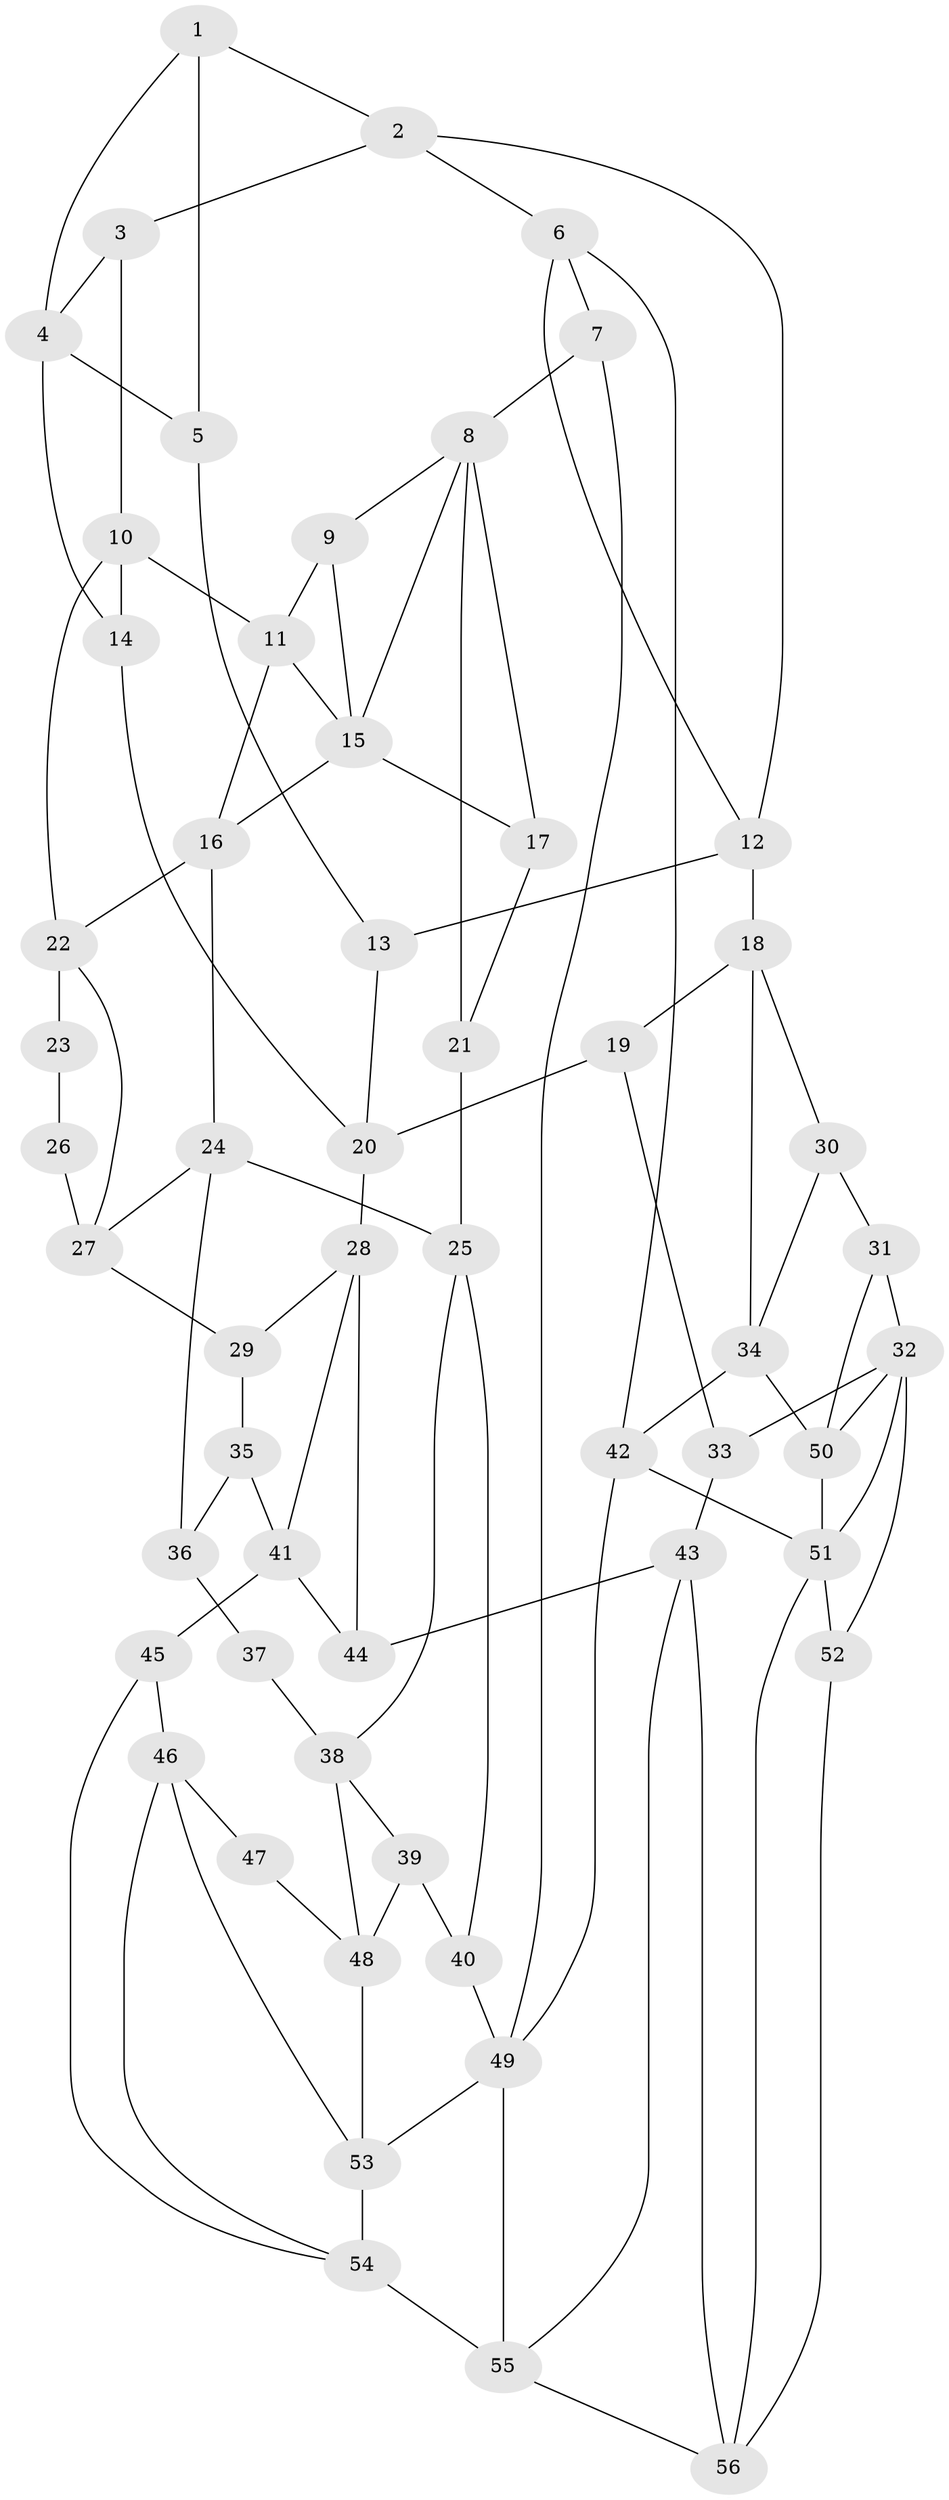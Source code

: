 // original degree distribution, {3: 0.014285714285714285, 4: 0.2357142857142857, 5: 0.5285714285714286, 6: 0.22142857142857142}
// Generated by graph-tools (version 1.1) at 2025/54/03/04/25 22:54:23]
// undirected, 56 vertices, 100 edges
graph export_dot {
  node [color=gray90,style=filled];
  1;
  2;
  3;
  4;
  5;
  6;
  7;
  8;
  9;
  10;
  11;
  12;
  13;
  14;
  15;
  16;
  17;
  18;
  19;
  20;
  21;
  22;
  23;
  24;
  25;
  26;
  27;
  28;
  29;
  30;
  31;
  32;
  33;
  34;
  35;
  36;
  37;
  38;
  39;
  40;
  41;
  42;
  43;
  44;
  45;
  46;
  47;
  48;
  49;
  50;
  51;
  52;
  53;
  54;
  55;
  56;
  1 -- 2 [weight=1.0];
  1 -- 4 [weight=1.0];
  1 -- 5 [weight=2.0];
  2 -- 3 [weight=1.0];
  2 -- 6 [weight=1.0];
  2 -- 12 [weight=1.0];
  3 -- 4 [weight=1.0];
  3 -- 10 [weight=1.0];
  4 -- 5 [weight=1.0];
  4 -- 14 [weight=1.0];
  5 -- 13 [weight=1.0];
  6 -- 7 [weight=1.0];
  6 -- 12 [weight=1.0];
  6 -- 42 [weight=1.0];
  7 -- 8 [weight=2.0];
  7 -- 49 [weight=1.0];
  8 -- 9 [weight=1.0];
  8 -- 15 [weight=1.0];
  8 -- 17 [weight=1.0];
  8 -- 21 [weight=1.0];
  9 -- 11 [weight=1.0];
  9 -- 15 [weight=1.0];
  10 -- 11 [weight=2.0];
  10 -- 14 [weight=1.0];
  10 -- 22 [weight=1.0];
  11 -- 15 [weight=2.0];
  11 -- 16 [weight=1.0];
  12 -- 13 [weight=2.0];
  12 -- 18 [weight=2.0];
  13 -- 20 [weight=1.0];
  14 -- 20 [weight=1.0];
  15 -- 16 [weight=1.0];
  15 -- 17 [weight=1.0];
  16 -- 22 [weight=1.0];
  16 -- 24 [weight=1.0];
  17 -- 21 [weight=1.0];
  18 -- 19 [weight=1.0];
  18 -- 30 [weight=1.0];
  18 -- 34 [weight=1.0];
  19 -- 20 [weight=2.0];
  19 -- 33 [weight=1.0];
  20 -- 28 [weight=2.0];
  21 -- 25 [weight=2.0];
  22 -- 23 [weight=3.0];
  22 -- 27 [weight=1.0];
  23 -- 26 [weight=3.0];
  24 -- 25 [weight=2.0];
  24 -- 27 [weight=1.0];
  24 -- 36 [weight=1.0];
  25 -- 38 [weight=1.0];
  25 -- 40 [weight=1.0];
  26 -- 27 [weight=3.0];
  27 -- 29 [weight=1.0];
  28 -- 29 [weight=1.0];
  28 -- 41 [weight=1.0];
  28 -- 44 [weight=1.0];
  29 -- 35 [weight=2.0];
  30 -- 31 [weight=1.0];
  30 -- 34 [weight=1.0];
  31 -- 32 [weight=1.0];
  31 -- 50 [weight=2.0];
  32 -- 33 [weight=2.0];
  32 -- 50 [weight=1.0];
  32 -- 51 [weight=1.0];
  32 -- 52 [weight=1.0];
  33 -- 43 [weight=1.0];
  34 -- 42 [weight=1.0];
  34 -- 50 [weight=2.0];
  35 -- 36 [weight=2.0];
  35 -- 41 [weight=2.0];
  36 -- 37 [weight=1.0];
  37 -- 38 [weight=2.0];
  38 -- 39 [weight=1.0];
  38 -- 48 [weight=1.0];
  39 -- 40 [weight=2.0];
  39 -- 48 [weight=3.0];
  40 -- 49 [weight=1.0];
  41 -- 44 [weight=1.0];
  41 -- 45 [weight=2.0];
  42 -- 49 [weight=1.0];
  42 -- 51 [weight=1.0];
  43 -- 44 [weight=1.0];
  43 -- 55 [weight=1.0];
  43 -- 56 [weight=1.0];
  45 -- 46 [weight=2.0];
  45 -- 54 [weight=1.0];
  46 -- 47 [weight=2.0];
  46 -- 53 [weight=1.0];
  46 -- 54 [weight=1.0];
  47 -- 48 [weight=1.0];
  48 -- 53 [weight=1.0];
  49 -- 53 [weight=1.0];
  49 -- 55 [weight=1.0];
  50 -- 51 [weight=1.0];
  51 -- 52 [weight=1.0];
  51 -- 56 [weight=1.0];
  52 -- 56 [weight=1.0];
  53 -- 54 [weight=1.0];
  54 -- 55 [weight=2.0];
  55 -- 56 [weight=1.0];
}
